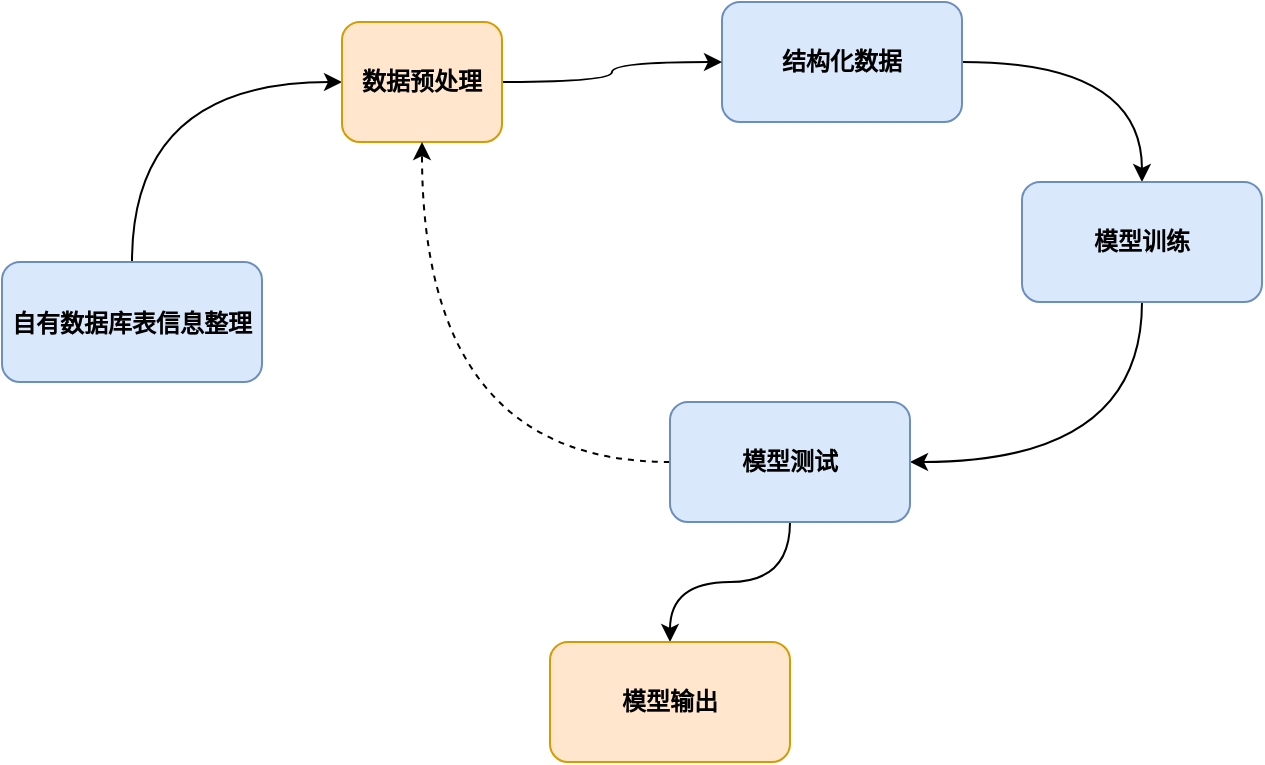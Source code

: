 <mxfile version="21.3.2" type="github">
  <diagram id="C5RBs43oDa-KdzZeNtuy" name="Page-1">
    <mxGraphModel dx="1221" dy="743" grid="1" gridSize="10" guides="1" tooltips="1" connect="1" arrows="1" fold="1" page="1" pageScale="1" pageWidth="827" pageHeight="1169" math="0" shadow="0">
      <root>
        <mxCell id="WIyWlLk6GJQsqaUBKTNV-0" />
        <mxCell id="WIyWlLk6GJQsqaUBKTNV-1" parent="WIyWlLk6GJQsqaUBKTNV-0" />
        <mxCell id="9KZ1MHiu0KIMzdp4uJZd-9" value="" style="edgeStyle=orthogonalEdgeStyle;orthogonalLoop=1;jettySize=auto;html=1;curved=1;entryX=0;entryY=0.5;entryDx=0;entryDy=0;exitX=0.5;exitY=0;exitDx=0;exitDy=0;" edge="1" parent="WIyWlLk6GJQsqaUBKTNV-1" source="WIyWlLk6GJQsqaUBKTNV-3" target="9KZ1MHiu0KIMzdp4uJZd-8">
          <mxGeometry relative="1" as="geometry" />
        </mxCell>
        <mxCell id="WIyWlLk6GJQsqaUBKTNV-3" value="&lt;h3 style=&quot;&quot;&gt;&lt;b style=&quot;font-size: 12px;&quot;&gt;自有数据库表信息&lt;/b&gt;&lt;b style=&quot;background-color: initial; border-color: var(--border-color); font-size: 12px;&quot;&gt;整理&lt;/b&gt;&lt;/h3&gt;" style="rounded=1;whiteSpace=wrap;html=1;fontSize=12;glass=0;strokeWidth=1;shadow=0;fillColor=#dae8fc;strokeColor=#6c8ebf;" parent="WIyWlLk6GJQsqaUBKTNV-1" vertex="1">
          <mxGeometry x="20" y="230" width="130" height="60" as="geometry" />
        </mxCell>
        <mxCell id="9KZ1MHiu0KIMzdp4uJZd-5" value="" style="edgeStyle=orthogonalEdgeStyle;orthogonalLoop=1;jettySize=auto;html=1;curved=1;" edge="1" parent="WIyWlLk6GJQsqaUBKTNV-1" source="WIyWlLk6GJQsqaUBKTNV-7" target="9KZ1MHiu0KIMzdp4uJZd-4">
          <mxGeometry relative="1" as="geometry" />
        </mxCell>
        <mxCell id="WIyWlLk6GJQsqaUBKTNV-7" value="&lt;b&gt;结构化数据&lt;/b&gt;" style="rounded=1;whiteSpace=wrap;html=1;fontSize=12;glass=0;strokeWidth=1;shadow=0;fillColor=#dae8fc;strokeColor=#6c8ebf;" parent="WIyWlLk6GJQsqaUBKTNV-1" vertex="1">
          <mxGeometry x="380" y="100" width="120" height="60" as="geometry" />
        </mxCell>
        <mxCell id="9KZ1MHiu0KIMzdp4uJZd-12" value="" style="edgeStyle=orthogonalEdgeStyle;orthogonalLoop=1;jettySize=auto;html=1;curved=1;entryX=1;entryY=0.5;entryDx=0;entryDy=0;exitX=0.5;exitY=1;exitDx=0;exitDy=0;" edge="1" parent="WIyWlLk6GJQsqaUBKTNV-1" source="9KZ1MHiu0KIMzdp4uJZd-4" target="9KZ1MHiu0KIMzdp4uJZd-11">
          <mxGeometry relative="1" as="geometry" />
        </mxCell>
        <mxCell id="9KZ1MHiu0KIMzdp4uJZd-4" value="&lt;b&gt;模型训练&lt;/b&gt;" style="rounded=1;whiteSpace=wrap;html=1;fillColor=#dae8fc;strokeColor=#6c8ebf;" vertex="1" parent="WIyWlLk6GJQsqaUBKTNV-1">
          <mxGeometry x="530" y="190" width="120" height="60" as="geometry" />
        </mxCell>
        <mxCell id="9KZ1MHiu0KIMzdp4uJZd-10" style="edgeStyle=orthogonalEdgeStyle;orthogonalLoop=1;jettySize=auto;html=1;entryX=0;entryY=0.5;entryDx=0;entryDy=0;curved=1;" edge="1" parent="WIyWlLk6GJQsqaUBKTNV-1" source="9KZ1MHiu0KIMzdp4uJZd-8" target="WIyWlLk6GJQsqaUBKTNV-7">
          <mxGeometry relative="1" as="geometry" />
        </mxCell>
        <mxCell id="9KZ1MHiu0KIMzdp4uJZd-8" value="&lt;b&gt;数据预处理&lt;/b&gt;" style="whiteSpace=wrap;html=1;fillColor=#ffe6cc;strokeColor=#d79b00;rounded=1;glass=0;strokeWidth=1;shadow=0;" vertex="1" parent="WIyWlLk6GJQsqaUBKTNV-1">
          <mxGeometry x="190" y="110" width="80" height="60" as="geometry" />
        </mxCell>
        <mxCell id="9KZ1MHiu0KIMzdp4uJZd-14" value="" style="edgeStyle=orthogonalEdgeStyle;orthogonalLoop=1;jettySize=auto;html=1;curved=1;" edge="1" parent="WIyWlLk6GJQsqaUBKTNV-1" source="9KZ1MHiu0KIMzdp4uJZd-11" target="9KZ1MHiu0KIMzdp4uJZd-13">
          <mxGeometry relative="1" as="geometry" />
        </mxCell>
        <mxCell id="9KZ1MHiu0KIMzdp4uJZd-16" style="edgeStyle=orthogonalEdgeStyle;orthogonalLoop=1;jettySize=auto;html=1;entryX=0.5;entryY=1;entryDx=0;entryDy=0;curved=1;dashed=1;" edge="1" parent="WIyWlLk6GJQsqaUBKTNV-1" source="9KZ1MHiu0KIMzdp4uJZd-11" target="9KZ1MHiu0KIMzdp4uJZd-8">
          <mxGeometry relative="1" as="geometry" />
        </mxCell>
        <mxCell id="9KZ1MHiu0KIMzdp4uJZd-11" value="&lt;b&gt;模型测试&lt;/b&gt;" style="whiteSpace=wrap;html=1;rounded=1;fillColor=#dae8fc;strokeColor=#6c8ebf;" vertex="1" parent="WIyWlLk6GJQsqaUBKTNV-1">
          <mxGeometry x="354" y="300" width="120" height="60" as="geometry" />
        </mxCell>
        <mxCell id="9KZ1MHiu0KIMzdp4uJZd-13" value="&lt;b&gt;模型输出&lt;/b&gt;" style="whiteSpace=wrap;html=1;rounded=1;fillColor=#ffe6cc;strokeColor=#d79b00;" vertex="1" parent="WIyWlLk6GJQsqaUBKTNV-1">
          <mxGeometry x="294" y="420" width="120" height="60" as="geometry" />
        </mxCell>
      </root>
    </mxGraphModel>
  </diagram>
</mxfile>
